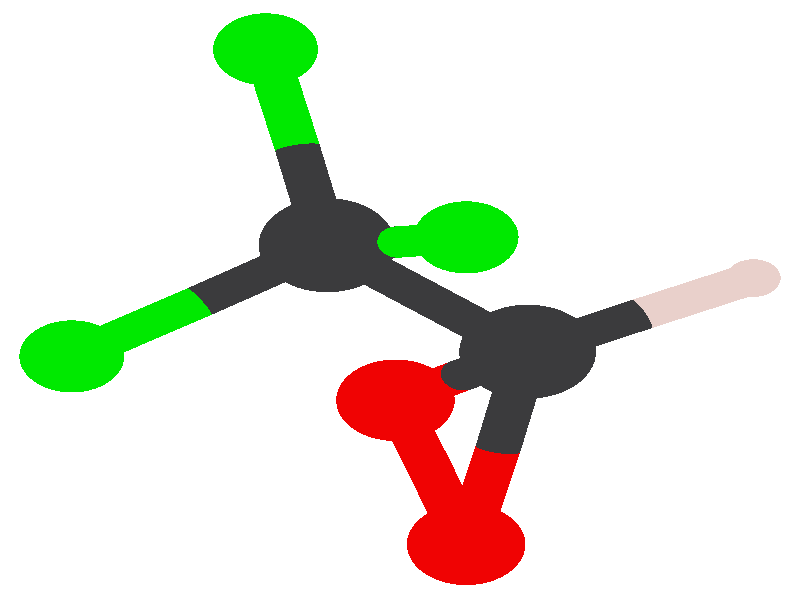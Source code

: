 #version 3.6;
#include "colors.inc"
#include "finish.inc"

global_settings {assumed_gamma 2.2 max_trace_level 6}
background {color White transmit 1.0}
camera {orthographic angle 0
  right -3.51*x up 3.83*y
  direction 50.00*z
  location <0,0,50.00> look_at <0,0,0>}


light_source {<  2.00,   3.00,  40.00> color White
  area_light <0.70, 0, 0>, <0, 0.70, 0>, 3, 3
  adaptive 1 jitter}
// no fog
#declare simple = finish {phong 0.7 ambient 0.4 diffuse 0.55}
#declare pale = finish {ambient 0.9 diffuse 0.30 roughness 0.001 specular 0.2 }
#declare intermediate = finish {ambient 0.4 diffuse 0.6 specular 0.1 roughness 0.04}
#declare vmd = finish {ambient 0.2 diffuse 0.80 phong 0.25 phong_size 10.0 specular 0.2 roughness 0.1}
#declare jmol = finish {ambient 0.4 diffuse 0.6 specular 1 roughness 0.001 metallic}
#declare ase2 = finish {ambient 0.2 brilliance 3 diffuse 0.6 metallic specular 0.7 roughness 0.04 reflection 0.15}
#declare ase3 = finish {ambient 0.4 brilliance 2 diffuse 0.6 metallic specular 1.0 roughness 0.001 reflection 0.0}
#declare glass = finish {ambient 0.4 diffuse 0.35 specular 1.0 roughness 0.001}
#declare glass2 = finish {ambient 0.3 diffuse 0.3 specular 1.0 reflection 0.25 roughness 0.001}
#declare Rcell = 0.050;
#declare Rbond = 0.100;

#macro atom(LOC, R, COL, TRANS, FIN)
  sphere{LOC, R texture{pigment{color COL transmit TRANS} finish{FIN}}}
#end
#macro constrain(LOC, R, COL, TRANS FIN)
union{torus{R, Rcell rotate 45*z texture{pigment{color COL transmit TRANS} finish{FIN}}}
     torus{R, Rcell rotate -45*z texture{pigment{color COL transmit TRANS} finish{FIN}}}
     translate LOC}
#end

// no cell vertices
atom(< -0.32,   0.35,  -1.21>, 0.30, rgb <0.24, 0.24, 0.25>, 0.0, jmol) // #0
atom(<  0.56,  -0.33,  -2.32>, 0.30, rgb <0.24, 0.24, 0.25>, 0.0, jmol) // #1
atom(<  0.29,  -1.56,  -2.67>, 0.26, rgb <0.94, 0.04, 0.04>, 0.0, jmol) // #2
atom(< -0.02,  -0.64,  -3.55>, 0.26, rgb <0.94, 0.04, 0.04>, 0.0, jmol) // #3
atom(<  0.29,   0.40,   0.00>, 0.23, rgb <0.00, 0.91, 0.00>, 0.0, jmol) // #4
atom(< -0.59,   1.60,  -1.49>, 0.23, rgb <0.00, 0.91, 0.00>, 0.0, jmol) // #5
atom(< -1.44,  -0.36,  -1.05>, 0.23, rgb <0.00, 0.91, 0.00>, 0.0, jmol) // #6
atom(<  1.55,   0.14,  -2.52>, 0.12, rgb <0.91, 0.81, 0.79>, 0.0, jmol) // #7
cylinder {< -0.32,   0.35,  -1.21>, <  0.12,   0.01,  -1.76>, Rbond texture{pigment {color rgb <0.24, 0.24, 0.25> transmit 0.0} finish{jmol}}}
cylinder {<  0.56,  -0.33,  -2.32>, <  0.12,   0.01,  -1.76>, Rbond texture{pigment {color rgb <0.24, 0.24, 0.25> transmit 0.0} finish{jmol}}}
cylinder {< -0.32,   0.35,  -1.21>, < -0.01,   0.37,  -0.60>, Rbond texture{pigment {color rgb <0.24, 0.24, 0.25> transmit 0.0} finish{jmol}}}
cylinder {<  0.29,   0.40,   0.00>, < -0.01,   0.37,  -0.60>, Rbond texture{pigment {color rgb <0.00, 0.91, 0.00> transmit 0.0} finish{jmol}}}
cylinder {< -0.32,   0.35,  -1.21>, < -0.45,   0.97,  -1.35>, Rbond texture{pigment {color rgb <0.24, 0.24, 0.25> transmit 0.0} finish{jmol}}}
cylinder {< -0.59,   1.60,  -1.49>, < -0.45,   0.97,  -1.35>, Rbond texture{pigment {color rgb <0.00, 0.91, 0.00> transmit 0.0} finish{jmol}}}
cylinder {< -0.32,   0.35,  -1.21>, < -0.88,  -0.01,  -1.13>, Rbond texture{pigment {color rgb <0.24, 0.24, 0.25> transmit 0.0} finish{jmol}}}
cylinder {< -1.44,  -0.36,  -1.05>, < -0.88,  -0.01,  -1.13>, Rbond texture{pigment {color rgb <0.00, 0.91, 0.00> transmit 0.0} finish{jmol}}}
cylinder {<  0.56,  -0.33,  -2.32>, <  0.43,  -0.95,  -2.50>, Rbond texture{pigment {color rgb <0.24, 0.24, 0.25> transmit 0.0} finish{jmol}}}
cylinder {<  0.29,  -1.56,  -2.67>, <  0.43,  -0.95,  -2.50>, Rbond texture{pigment {color rgb <0.94, 0.04, 0.04> transmit 0.0} finish{jmol}}}
cylinder {<  0.56,  -0.33,  -2.32>, <  0.27,  -0.48,  -2.94>, Rbond texture{pigment {color rgb <0.24, 0.24, 0.25> transmit 0.0} finish{jmol}}}
cylinder {< -0.02,  -0.64,  -3.55>, <  0.27,  -0.48,  -2.94>, Rbond texture{pigment {color rgb <0.94, 0.04, 0.04> transmit 0.0} finish{jmol}}}
cylinder {<  0.56,  -0.33,  -2.32>, <  1.06,  -0.09,  -2.42>, Rbond texture{pigment {color rgb <0.24, 0.24, 0.25> transmit 0.0} finish{jmol}}}
cylinder {<  1.55,   0.14,  -2.52>, <  1.06,  -0.09,  -2.42>, Rbond texture{pigment {color rgb <0.91, 0.81, 0.79> transmit 0.0} finish{jmol}}}
cylinder {<  0.29,  -1.56,  -2.67>, <  0.14,  -1.10,  -3.11>, Rbond texture{pigment {color rgb <0.94, 0.04, 0.04> transmit 0.0} finish{jmol}}}
cylinder {< -0.02,  -0.64,  -3.55>, <  0.14,  -1.10,  -3.11>, Rbond texture{pigment {color rgb <0.94, 0.04, 0.04> transmit 0.0} finish{jmol}}}
// no constraints
